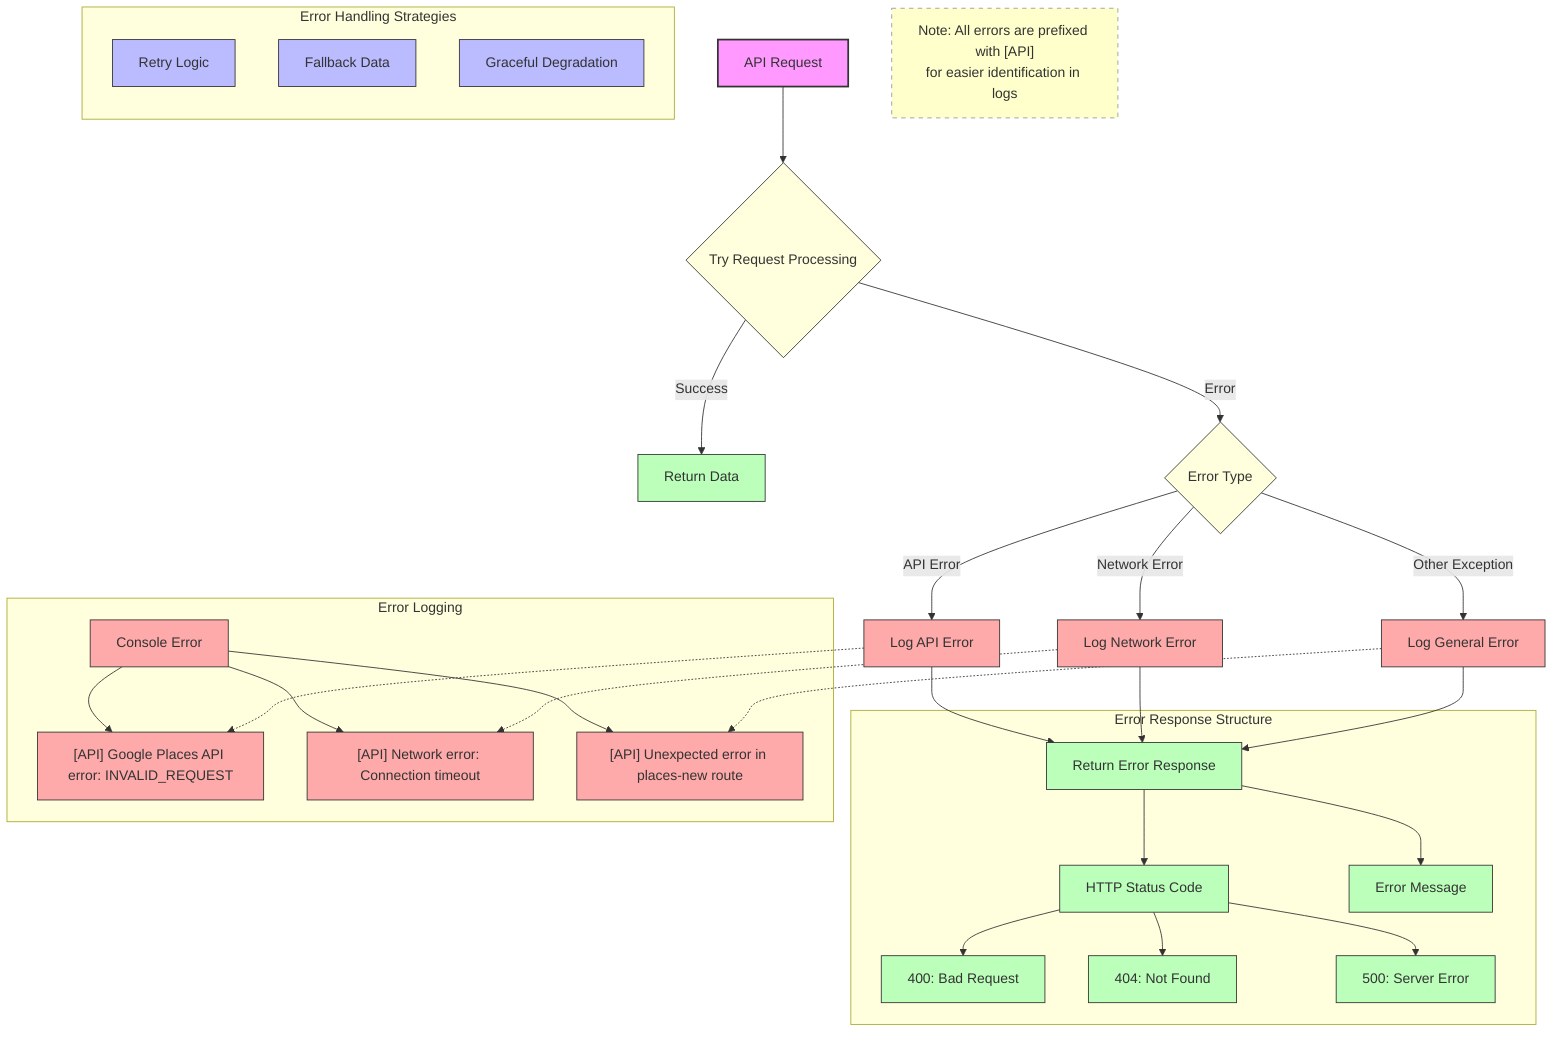 flowchart TD
    %% Error Handling Flow Diagram
    %% Shows how errors are handled in the API
    
    %% Define styles
    classDef request fill:#f9f,stroke:#333,stroke-width:2px
    classDef process fill:#bbf,stroke:#333,stroke-width:1px
    classDef decision fill:#ffd,stroke:#333,stroke-width:1px,shape:diamond
    classDef error fill:#faa,stroke:#333,stroke-width:1px
    classDef response fill:#bfb,stroke:#333,stroke-width:1px
    
    %% Main flow
    A[API Request]:::request --> B{Try Request Processing}:::decision
    
    %% Success path
    B -->|Success| C[Return Data]:::response
    
    %% Error paths
    B -->|Error| D{Error Type}:::decision
    
    D -->|API Error| E[Log API Error]:::error
    D -->|Network Error| F[Log Network Error]:::error
    D -->|Other Exception| G[Log General Error]:::error
    
    %% Error responses
    E --> H[Return Error Response]:::response
    F --> H
    G --> H
    
    %% Error response details
    subgraph "Error Response Structure"
        direction TB
        H --> I[HTTP Status Code]:::response
        H --> J[Error Message]:::response
        
        %% Add examples
        I1["400: Bad Request"]:::response
        I2["404: Not Found"]:::response
        I3["500: Server Error"]:::response
        
        I --> I1
        I --> I2
        I --> I3
    end
    
    %% Logging details
    subgraph "Error Logging"
        direction TB
        K[Console Error]:::error
        
        %% Add examples
        K1["[API] Google Places API error: INVALID_REQUEST"]:::error
        K2["[API] Network error: Connection timeout"]:::error
        K3["[API] Unexpected error in places-new route"]:::error
        
        K --> K1
        K --> K2
        K --> K3
    end
    
    %% Connect logging to error types
    E -.-> K1
    F -.-> K2
    G -.-> K3
    
    %% Add error handling strategies
    subgraph "Error Handling Strategies"
        direction TB
        S1["Retry Logic"]:::process
        S2["Fallback Data"]:::process
        S3["Graceful Degradation"]:::process
    end
    
    %% Add a note about error handling
    note["Note: All errors are prefixed with [API]<br>for easier identification in logs"]
    style note fill:#ffffcc,stroke:#999,stroke-width:1px,stroke-dasharray: 5 5